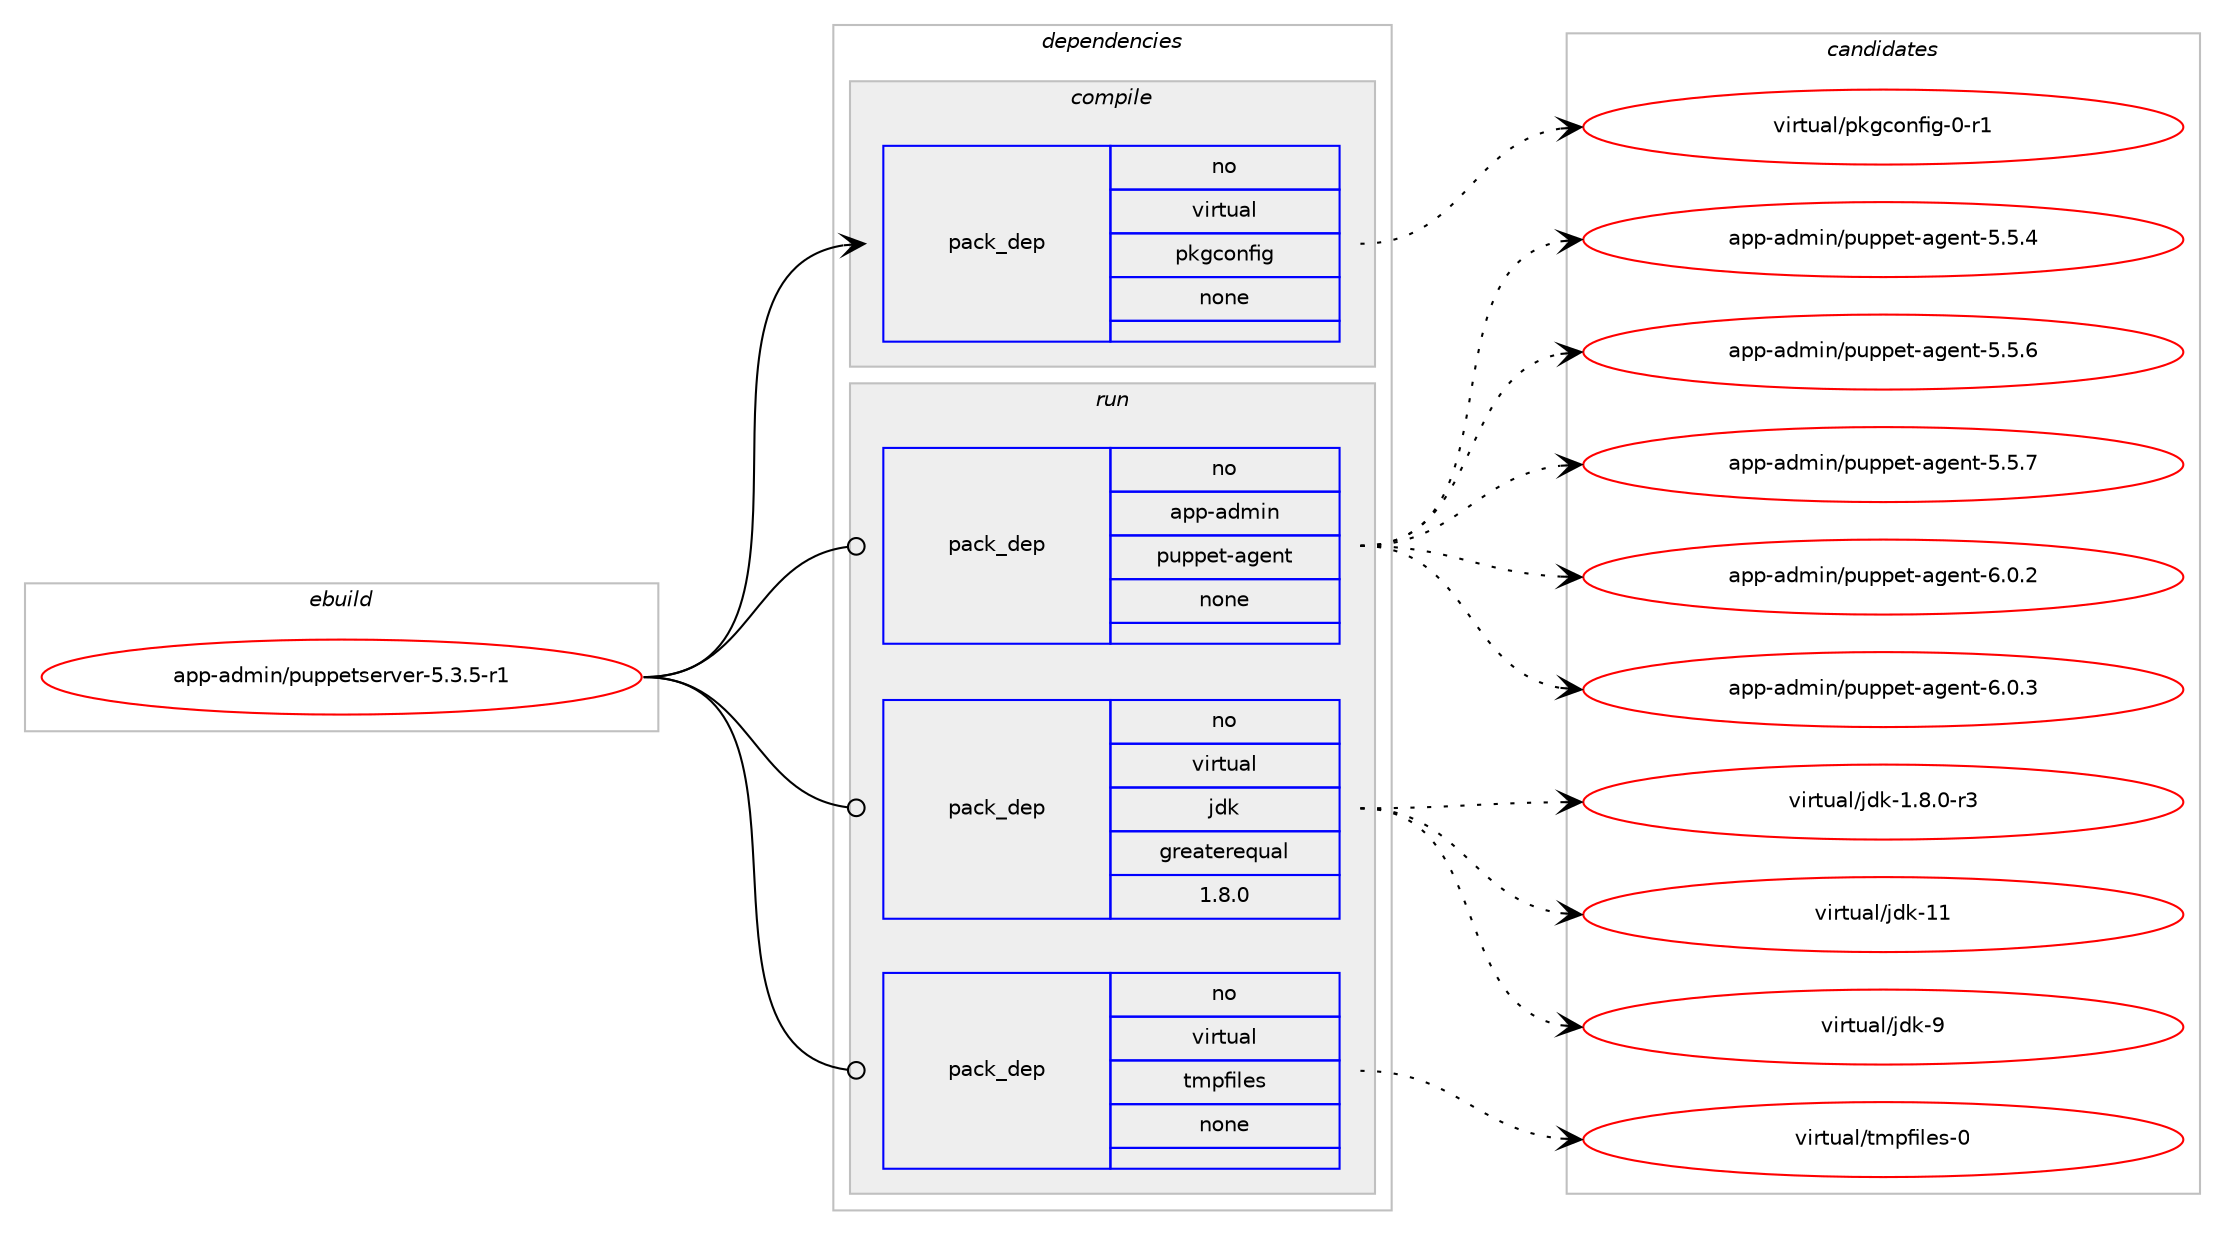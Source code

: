 digraph prolog {

# *************
# Graph options
# *************

newrank=true;
concentrate=true;
compound=true;
graph [rankdir=LR,fontname=Helvetica,fontsize=10,ranksep=1.5];#, ranksep=2.5, nodesep=0.2];
edge  [arrowhead=vee];
node  [fontname=Helvetica,fontsize=10];

# **********
# The ebuild
# **********

subgraph cluster_leftcol {
color=gray;
rank=same;
label=<<i>ebuild</i>>;
id [label="app-admin/puppetserver-5.3.5-r1", color=red, width=4, href="../app-admin/puppetserver-5.3.5-r1.svg"];
}

# ****************
# The dependencies
# ****************

subgraph cluster_midcol {
color=gray;
label=<<i>dependencies</i>>;
subgraph cluster_compile {
fillcolor="#eeeeee";
style=filled;
label=<<i>compile</i>>;
subgraph pack969 {
dependency1200 [label=<<TABLE BORDER="0" CELLBORDER="1" CELLSPACING="0" CELLPADDING="4" WIDTH="220"><TR><TD ROWSPAN="6" CELLPADDING="30">pack_dep</TD></TR><TR><TD WIDTH="110">no</TD></TR><TR><TD>virtual</TD></TR><TR><TD>pkgconfig</TD></TR><TR><TD>none</TD></TR><TR><TD></TD></TR></TABLE>>, shape=none, color=blue];
}
id:e -> dependency1200:w [weight=20,style="solid",arrowhead="vee"];
}
subgraph cluster_compileandrun {
fillcolor="#eeeeee";
style=filled;
label=<<i>compile and run</i>>;
}
subgraph cluster_run {
fillcolor="#eeeeee";
style=filled;
label=<<i>run</i>>;
subgraph pack970 {
dependency1201 [label=<<TABLE BORDER="0" CELLBORDER="1" CELLSPACING="0" CELLPADDING="4" WIDTH="220"><TR><TD ROWSPAN="6" CELLPADDING="30">pack_dep</TD></TR><TR><TD WIDTH="110">no</TD></TR><TR><TD>app-admin</TD></TR><TR><TD>puppet-agent</TD></TR><TR><TD>none</TD></TR><TR><TD></TD></TR></TABLE>>, shape=none, color=blue];
}
id:e -> dependency1201:w [weight=20,style="solid",arrowhead="odot"];
subgraph pack971 {
dependency1202 [label=<<TABLE BORDER="0" CELLBORDER="1" CELLSPACING="0" CELLPADDING="4" WIDTH="220"><TR><TD ROWSPAN="6" CELLPADDING="30">pack_dep</TD></TR><TR><TD WIDTH="110">no</TD></TR><TR><TD>virtual</TD></TR><TR><TD>jdk</TD></TR><TR><TD>greaterequal</TD></TR><TR><TD>1.8.0</TD></TR></TABLE>>, shape=none, color=blue];
}
id:e -> dependency1202:w [weight=20,style="solid",arrowhead="odot"];
subgraph pack972 {
dependency1203 [label=<<TABLE BORDER="0" CELLBORDER="1" CELLSPACING="0" CELLPADDING="4" WIDTH="220"><TR><TD ROWSPAN="6" CELLPADDING="30">pack_dep</TD></TR><TR><TD WIDTH="110">no</TD></TR><TR><TD>virtual</TD></TR><TR><TD>tmpfiles</TD></TR><TR><TD>none</TD></TR><TR><TD></TD></TR></TABLE>>, shape=none, color=blue];
}
id:e -> dependency1203:w [weight=20,style="solid",arrowhead="odot"];
}
}

# **************
# The candidates
# **************

subgraph cluster_choices {
rank=same;
color=gray;
label=<<i>candidates</i>>;

subgraph choice969 {
color=black;
nodesep=1;
choice11810511411611797108471121071039911111010210510345484511449 [label="virtual/pkgconfig-0-r1", color=red, width=4,href="../virtual/pkgconfig-0-r1.svg"];
dependency1200:e -> choice11810511411611797108471121071039911111010210510345484511449:w [style=dotted,weight="100"];
}
subgraph choice970 {
color=black;
nodesep=1;
choice971121124597100109105110471121171121121011164597103101110116455346534652 [label="app-admin/puppet-agent-5.5.4", color=red, width=4,href="../app-admin/puppet-agent-5.5.4.svg"];
choice971121124597100109105110471121171121121011164597103101110116455346534654 [label="app-admin/puppet-agent-5.5.6", color=red, width=4,href="../app-admin/puppet-agent-5.5.6.svg"];
choice971121124597100109105110471121171121121011164597103101110116455346534655 [label="app-admin/puppet-agent-5.5.7", color=red, width=4,href="../app-admin/puppet-agent-5.5.7.svg"];
choice971121124597100109105110471121171121121011164597103101110116455446484650 [label="app-admin/puppet-agent-6.0.2", color=red, width=4,href="../app-admin/puppet-agent-6.0.2.svg"];
choice971121124597100109105110471121171121121011164597103101110116455446484651 [label="app-admin/puppet-agent-6.0.3", color=red, width=4,href="../app-admin/puppet-agent-6.0.3.svg"];
dependency1201:e -> choice971121124597100109105110471121171121121011164597103101110116455346534652:w [style=dotted,weight="100"];
dependency1201:e -> choice971121124597100109105110471121171121121011164597103101110116455346534654:w [style=dotted,weight="100"];
dependency1201:e -> choice971121124597100109105110471121171121121011164597103101110116455346534655:w [style=dotted,weight="100"];
dependency1201:e -> choice971121124597100109105110471121171121121011164597103101110116455446484650:w [style=dotted,weight="100"];
dependency1201:e -> choice971121124597100109105110471121171121121011164597103101110116455446484651:w [style=dotted,weight="100"];
}
subgraph choice971 {
color=black;
nodesep=1;
choice11810511411611797108471061001074549465646484511451 [label="virtual/jdk-1.8.0-r3", color=red, width=4,href="../virtual/jdk-1.8.0-r3.svg"];
choice1181051141161179710847106100107454949 [label="virtual/jdk-11", color=red, width=4,href="../virtual/jdk-11.svg"];
choice11810511411611797108471061001074557 [label="virtual/jdk-9", color=red, width=4,href="../virtual/jdk-9.svg"];
dependency1202:e -> choice11810511411611797108471061001074549465646484511451:w [style=dotted,weight="100"];
dependency1202:e -> choice1181051141161179710847106100107454949:w [style=dotted,weight="100"];
dependency1202:e -> choice11810511411611797108471061001074557:w [style=dotted,weight="100"];
}
subgraph choice972 {
color=black;
nodesep=1;
choice11810511411611797108471161091121021051081011154548 [label="virtual/tmpfiles-0", color=red, width=4,href="../virtual/tmpfiles-0.svg"];
dependency1203:e -> choice11810511411611797108471161091121021051081011154548:w [style=dotted,weight="100"];
}
}

}
